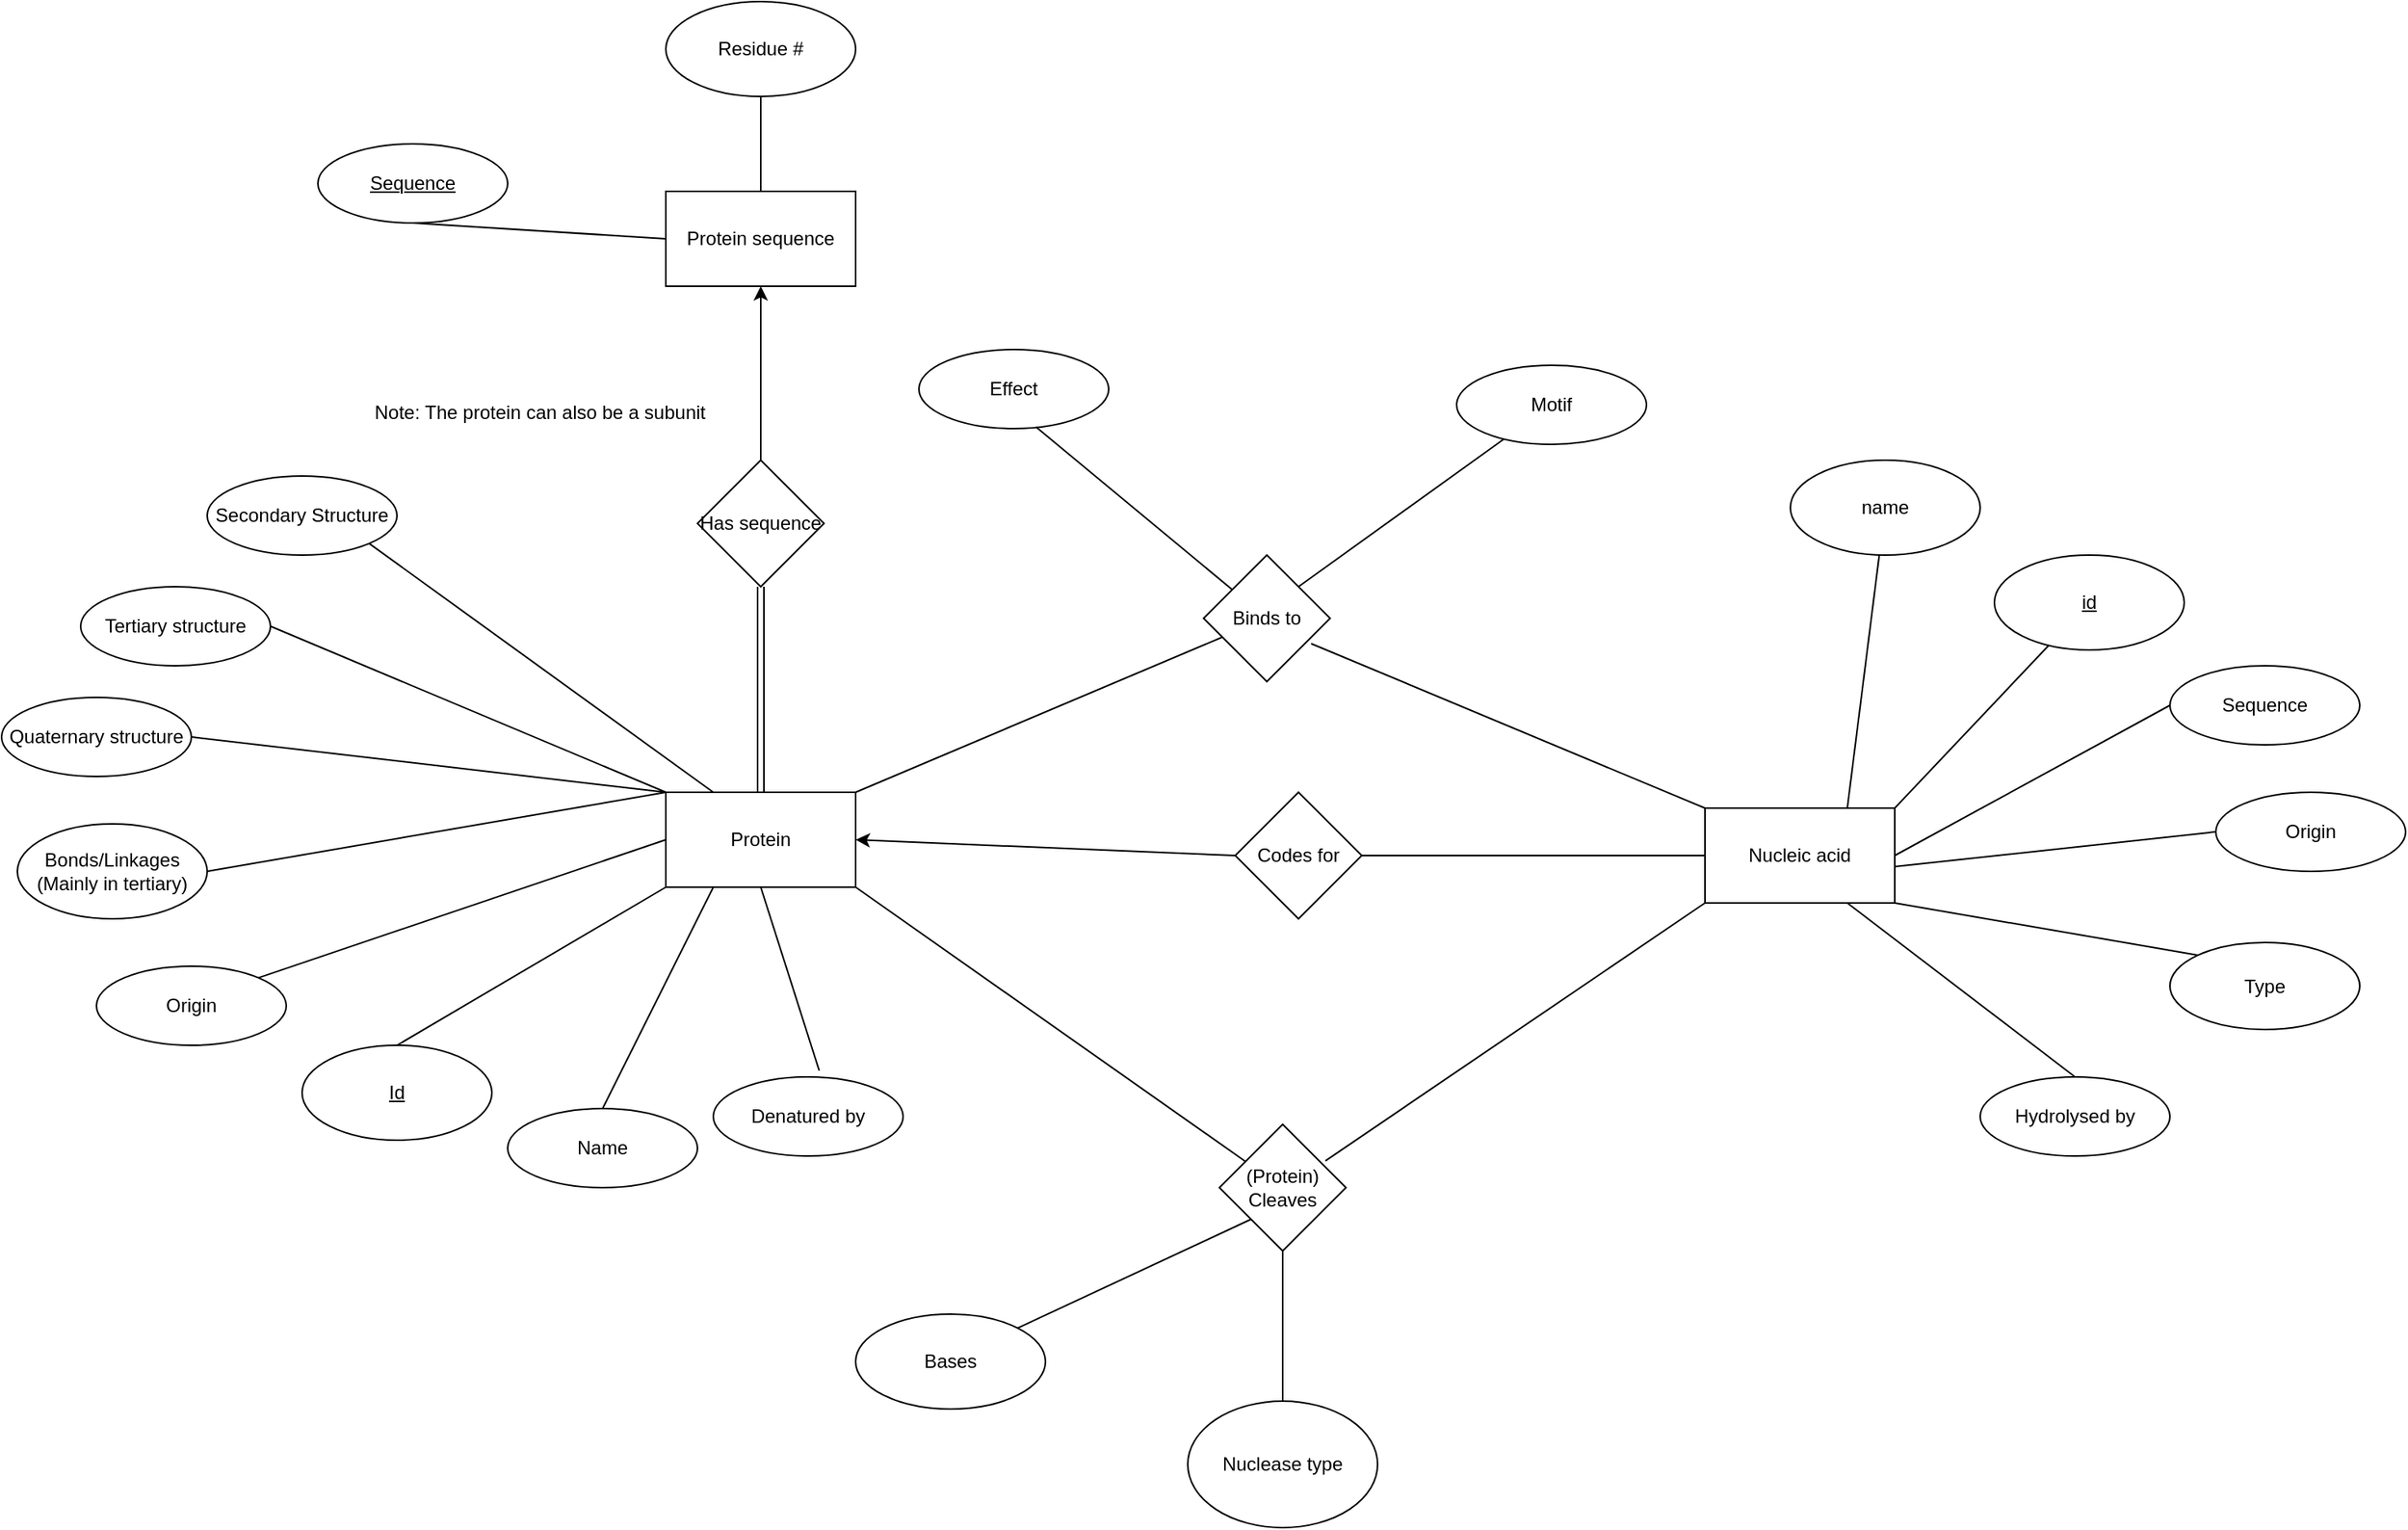 <mxfile version="13.10.0" type="embed">
    <diagram id="yw_wk8TU1PbBnYlZI2_y" name="Page-1">
        <mxGraphModel dx="2441" dy="1708" grid="1" gridSize="10" guides="1" tooltips="1" connect="1" arrows="1" fold="1" page="1" pageScale="1" pageWidth="827" pageHeight="1169" math="0" shadow="0">
            <root>
                <mxCell id="0"/>
                <mxCell id="1" parent="0"/>
                <mxCell id="2" value="Protein" style="rounded=0;whiteSpace=wrap;html=1;" parent="1" vertex="1">
                    <mxGeometry x="170" y="120" width="120" height="60" as="geometry"/>
                </mxCell>
                <mxCell id="4" value="&lt;u&gt;Sequence&lt;/u&gt;" style="ellipse;whiteSpace=wrap;html=1;" parent="1" vertex="1">
                    <mxGeometry x="-50" y="-290" width="120" height="50" as="geometry"/>
                </mxCell>
                <mxCell id="7" value="" style="endArrow=none;html=1;entryX=0.5;entryY=1;entryDx=0;entryDy=0;exitX=0;exitY=0.5;exitDx=0;exitDy=0;" parent="1" source="39" target="4" edge="1">
                    <mxGeometry width="50" height="50" relative="1" as="geometry">
                        <mxPoint x="230" y="120" as="sourcePoint"/>
                        <mxPoint x="280" y="70" as="targetPoint"/>
                    </mxGeometry>
                </mxCell>
                <mxCell id="8" value="Secondary Structure" style="ellipse;whiteSpace=wrap;html=1;" parent="1" vertex="1">
                    <mxGeometry x="-120" y="-80" width="120" height="50" as="geometry"/>
                </mxCell>
                <mxCell id="9" value="" style="endArrow=none;html=1;entryX=1;entryY=1;entryDx=0;entryDy=0;exitX=0.25;exitY=0;exitDx=0;exitDy=0;" parent="1" source="2" target="8" edge="1">
                    <mxGeometry width="50" height="50" relative="1" as="geometry">
                        <mxPoint x="40" y="170" as="sourcePoint"/>
                        <mxPoint x="90" y="120" as="targetPoint"/>
                    </mxGeometry>
                </mxCell>
                <mxCell id="10" value="Bonds/Linkages (Mainly in tertiary)" style="ellipse;whiteSpace=wrap;html=1;" parent="1" vertex="1">
                    <mxGeometry x="-240" y="140" width="120" height="60" as="geometry"/>
                </mxCell>
                <mxCell id="11" value="" style="endArrow=none;html=1;entryX=1;entryY=0.5;entryDx=0;entryDy=0;exitX=0;exitY=0;exitDx=0;exitDy=0;" parent="1" source="2" target="10" edge="1">
                    <mxGeometry width="50" height="50" relative="1" as="geometry">
                        <mxPoint x="40" y="200" as="sourcePoint"/>
                        <mxPoint x="90" y="150" as="targetPoint"/>
                    </mxGeometry>
                </mxCell>
                <mxCell id="12" value="Origin" style="ellipse;whiteSpace=wrap;html=1;" parent="1" vertex="1">
                    <mxGeometry x="-190" y="230" width="120" height="50" as="geometry"/>
                </mxCell>
                <mxCell id="13" value="" style="endArrow=none;html=1;entryX=0;entryY=0.5;entryDx=0;entryDy=0;exitX=1;exitY=0;exitDx=0;exitDy=0;" parent="1" source="12" target="2" edge="1">
                    <mxGeometry width="50" height="50" relative="1" as="geometry">
                        <mxPoint x="40" y="190" as="sourcePoint"/>
                        <mxPoint x="90" y="140" as="targetPoint"/>
                    </mxGeometry>
                </mxCell>
                <mxCell id="14" value="Denatured by" style="ellipse;whiteSpace=wrap;html=1;" parent="1" vertex="1">
                    <mxGeometry x="200" y="300" width="120" height="50" as="geometry"/>
                </mxCell>
                <mxCell id="15" value="Tertiary structure" style="ellipse;whiteSpace=wrap;html=1;" parent="1" vertex="1">
                    <mxGeometry x="-200" y="-10" width="120" height="50" as="geometry"/>
                </mxCell>
                <mxCell id="16" value="" style="endArrow=none;html=1;entryX=1;entryY=0.5;entryDx=0;entryDy=0;exitX=0;exitY=0;exitDx=0;exitDy=0;" parent="1" source="2" target="15" edge="1">
                    <mxGeometry width="50" height="50" relative="1" as="geometry">
                        <mxPoint x="20" y="120" as="sourcePoint"/>
                        <mxPoint x="70" y="70" as="targetPoint"/>
                    </mxGeometry>
                </mxCell>
                <mxCell id="17" value="" style="endArrow=none;html=1;entryX=0.5;entryY=1;entryDx=0;entryDy=0;exitX=0.558;exitY=-0.08;exitDx=0;exitDy=0;exitPerimeter=0;" parent="1" source="14" target="2" edge="1">
                    <mxGeometry width="50" height="50" relative="1" as="geometry">
                        <mxPoint x="150" y="260" as="sourcePoint"/>
                        <mxPoint x="200" y="210" as="targetPoint"/>
                    </mxGeometry>
                </mxCell>
                <mxCell id="18" value="Quaternary structure" style="ellipse;whiteSpace=wrap;html=1;" parent="1" vertex="1">
                    <mxGeometry x="-250" y="60" width="120" height="50" as="geometry"/>
                </mxCell>
                <mxCell id="19" value="" style="endArrow=none;html=1;entryX=1;entryY=0.5;entryDx=0;entryDy=0;exitX=0;exitY=0;exitDx=0;exitDy=0;" parent="1" source="2" target="18" edge="1">
                    <mxGeometry width="50" height="50" relative="1" as="geometry">
                        <mxPoint x="-45" y="90" as="sourcePoint"/>
                        <mxPoint x="5" y="40" as="targetPoint"/>
                    </mxGeometry>
                </mxCell>
                <mxCell id="20" value="&lt;u&gt;Id&lt;/u&gt;" style="ellipse;whiteSpace=wrap;html=1;" parent="1" vertex="1">
                    <mxGeometry x="-60" y="280" width="120" height="60" as="geometry"/>
                </mxCell>
                <mxCell id="21" value="" style="endArrow=none;html=1;exitX=0.5;exitY=0;exitDx=0;exitDy=0;entryX=0;entryY=1;entryDx=0;entryDy=0;" parent="1" source="20" target="2" edge="1">
                    <mxGeometry width="50" height="50" relative="1" as="geometry">
                        <mxPoint x="70" y="270" as="sourcePoint"/>
                        <mxPoint x="120" y="220" as="targetPoint"/>
                    </mxGeometry>
                </mxCell>
                <mxCell id="22" value="Name" style="ellipse;whiteSpace=wrap;html=1;" parent="1" vertex="1">
                    <mxGeometry x="70" y="320" width="120" height="50" as="geometry"/>
                </mxCell>
                <mxCell id="23" value="" style="endArrow=none;html=1;exitX=0.5;exitY=0;exitDx=0;exitDy=0;entryX=0.25;entryY=1;entryDx=0;entryDy=0;" parent="1" source="22" target="2" edge="1">
                    <mxGeometry width="50" height="50" relative="1" as="geometry">
                        <mxPoint x="140" y="290" as="sourcePoint"/>
                        <mxPoint x="190" y="240" as="targetPoint"/>
                    </mxGeometry>
                </mxCell>
                <mxCell id="24" value="" style="endArrow=none;html=1;exitX=1;exitY=0;exitDx=0;exitDy=0;" parent="1" source="2" target="25" edge="1">
                    <mxGeometry width="50" height="50" relative="1" as="geometry">
                        <mxPoint x="300" y="120" as="sourcePoint"/>
                        <mxPoint x="430" y="30" as="targetPoint"/>
                    </mxGeometry>
                </mxCell>
                <mxCell id="25" value="Binds to" style="rhombus;whiteSpace=wrap;html=1;" parent="1" vertex="1">
                    <mxGeometry x="510" y="-30" width="80" height="80" as="geometry"/>
                </mxCell>
                <mxCell id="26" value="Nucleic acid" style="rounded=0;whiteSpace=wrap;html=1;" parent="1" vertex="1">
                    <mxGeometry x="827" y="130" width="120" height="60" as="geometry"/>
                </mxCell>
                <mxCell id="27" value="" style="endArrow=none;html=1;exitX=0.85;exitY=0.7;exitDx=0;exitDy=0;exitPerimeter=0;entryX=0;entryY=0;entryDx=0;entryDy=0;" parent="1" source="25" target="26" edge="1">
                    <mxGeometry width="50" height="50" relative="1" as="geometry">
                        <mxPoint x="800" y="180" as="sourcePoint"/>
                        <mxPoint x="850" y="130" as="targetPoint"/>
                    </mxGeometry>
                </mxCell>
                <mxCell id="28" value="" style="endArrow=none;html=1;exitX=1;exitY=1;exitDx=0;exitDy=0;" parent="1" source="2" target="29" edge="1">
                    <mxGeometry width="50" height="50" relative="1" as="geometry">
                        <mxPoint x="340" y="200" as="sourcePoint"/>
                        <mxPoint x="500" y="350" as="targetPoint"/>
                    </mxGeometry>
                </mxCell>
                <mxCell id="29" value="(Protein) Cleaves" style="rhombus;whiteSpace=wrap;html=1;" parent="1" vertex="1">
                    <mxGeometry x="520" y="330" width="80" height="80" as="geometry"/>
                </mxCell>
                <mxCell id="30" value="" style="endArrow=none;html=1;entryX=0;entryY=1;entryDx=0;entryDy=0;exitX=0.838;exitY=0.288;exitDx=0;exitDy=0;exitPerimeter=0;" parent="1" source="29" target="26" edge="1">
                    <mxGeometry width="50" height="50" relative="1" as="geometry">
                        <mxPoint x="580" y="350" as="sourcePoint"/>
                        <mxPoint x="630" y="300" as="targetPoint"/>
                    </mxGeometry>
                </mxCell>
                <mxCell id="31" value="" style="endArrow=none;html=1;entryX=0;entryY=1;entryDx=0;entryDy=0;exitX=1;exitY=0;exitDx=0;exitDy=0;" parent="1" source="32" target="29" edge="1">
                    <mxGeometry width="50" height="50" relative="1" as="geometry">
                        <mxPoint x="410" y="460" as="sourcePoint"/>
                        <mxPoint x="540" y="420" as="targetPoint"/>
                    </mxGeometry>
                </mxCell>
                <mxCell id="32" value="Bases" style="ellipse;whiteSpace=wrap;html=1;" parent="1" vertex="1">
                    <mxGeometry x="290" y="450" width="120" height="60" as="geometry"/>
                </mxCell>
                <mxCell id="33" value="" style="endArrow=none;html=1;entryX=0.5;entryY=1;entryDx=0;entryDy=0;exitX=0.5;exitY=0;exitDx=0;exitDy=0;" parent="1" source="34" target="29" edge="1">
                    <mxGeometry width="50" height="50" relative="1" as="geometry">
                        <mxPoint x="560" y="480" as="sourcePoint"/>
                        <mxPoint x="575" y="440" as="targetPoint"/>
                    </mxGeometry>
                </mxCell>
                <mxCell id="34" value="Nuclease type" style="ellipse;whiteSpace=wrap;html=1;" parent="1" vertex="1">
                    <mxGeometry x="500" y="505" width="120" height="80" as="geometry"/>
                </mxCell>
                <mxCell id="35" value="" style="endArrow=none;html=1;" parent="1" target="36" edge="1">
                    <mxGeometry width="50" height="50" relative="1" as="geometry">
                        <mxPoint x="570" y="-10" as="sourcePoint"/>
                        <mxPoint x="620" y="-60" as="targetPoint"/>
                    </mxGeometry>
                </mxCell>
                <mxCell id="36" value="Motif" style="ellipse;whiteSpace=wrap;html=1;" parent="1" vertex="1">
                    <mxGeometry x="670" y="-150" width="120" height="50" as="geometry"/>
                </mxCell>
                <mxCell id="37" value="Effect" style="ellipse;whiteSpace=wrap;html=1;" parent="1" vertex="1">
                    <mxGeometry x="330" y="-160" width="120" height="50" as="geometry"/>
                </mxCell>
                <mxCell id="38" value="" style="endArrow=none;html=1;entryX=0.617;entryY=0.98;entryDx=0;entryDy=0;entryPerimeter=0;" parent="1" source="25" target="37" edge="1">
                    <mxGeometry width="50" height="50" relative="1" as="geometry">
                        <mxPoint x="440" y="-30" as="sourcePoint"/>
                        <mxPoint x="490" y="-80" as="targetPoint"/>
                    </mxGeometry>
                </mxCell>
                <mxCell id="39" value="Protein sequence" style="rounded=0;whiteSpace=wrap;html=1;" parent="1" vertex="1">
                    <mxGeometry x="170" y="-260" width="120" height="60" as="geometry"/>
                </mxCell>
                <mxCell id="41" value="Has sequence" style="rhombus;whiteSpace=wrap;html=1;" parent="1" vertex="1">
                    <mxGeometry x="190" y="-90" width="80" height="80" as="geometry"/>
                </mxCell>
                <mxCell id="44" value="" style="shape=link;html=1;entryX=0.5;entryY=1;entryDx=0;entryDy=0;" parent="1" source="2" target="41" edge="1">
                    <mxGeometry width="100" relative="1" as="geometry">
                        <mxPoint x="210" y="90" as="sourcePoint"/>
                        <mxPoint x="310" y="90" as="targetPoint"/>
                    </mxGeometry>
                </mxCell>
                <mxCell id="46" value="" style="endArrow=classic;html=1;entryX=0.5;entryY=1;entryDx=0;entryDy=0;exitX=0.5;exitY=0;exitDx=0;exitDy=0;" parent="1" source="41" target="39" edge="1">
                    <mxGeometry width="50" height="50" relative="1" as="geometry">
                        <mxPoint x="230" y="-120" as="sourcePoint"/>
                        <mxPoint x="280" y="-170" as="targetPoint"/>
                    </mxGeometry>
                </mxCell>
                <mxCell id="47" value="" style="endArrow=none;html=1;" parent="1" target="48" edge="1">
                    <mxGeometry width="50" height="50" relative="1" as="geometry">
                        <mxPoint x="230" y="-260" as="sourcePoint"/>
                        <mxPoint x="230" y="-330" as="targetPoint"/>
                    </mxGeometry>
                </mxCell>
                <mxCell id="48" value="Residue #" style="ellipse;whiteSpace=wrap;html=1;" parent="1" vertex="1">
                    <mxGeometry x="170" y="-380" width="120" height="60" as="geometry"/>
                </mxCell>
                <mxCell id="52" value="Codes for" style="rhombus;whiteSpace=wrap;html=1;" parent="1" vertex="1">
                    <mxGeometry x="530" y="120" width="80" height="80" as="geometry"/>
                </mxCell>
                <mxCell id="53" value="" style="endArrow=none;html=1;exitX=1;exitY=0.5;exitDx=0;exitDy=0;entryX=0;entryY=0.5;entryDx=0;entryDy=0;" parent="1" source="52" target="26" edge="1">
                    <mxGeometry width="50" height="50" relative="1" as="geometry">
                        <mxPoint x="670" y="170" as="sourcePoint"/>
                        <mxPoint x="720" y="120" as="targetPoint"/>
                    </mxGeometry>
                </mxCell>
                <mxCell id="54" value="" style="endArrow=none;html=1;" parent="1" target="55" edge="1">
                    <mxGeometry width="50" height="50" relative="1" as="geometry">
                        <mxPoint x="947" y="130" as="sourcePoint"/>
                        <mxPoint x="997" y="80" as="targetPoint"/>
                    </mxGeometry>
                </mxCell>
                <mxCell id="55" value="&lt;u&gt;id&lt;/u&gt;" style="ellipse;whiteSpace=wrap;html=1;" parent="1" vertex="1">
                    <mxGeometry x="1010" y="-30" width="120" height="60" as="geometry"/>
                </mxCell>
                <mxCell id="56" value="Sequence" style="ellipse;whiteSpace=wrap;html=1;" parent="1" vertex="1">
                    <mxGeometry x="1121" y="40" width="120" height="50" as="geometry"/>
                </mxCell>
                <mxCell id="57" value="" style="endArrow=none;html=1;exitX=1;exitY=0.5;exitDx=0;exitDy=0;entryX=0;entryY=0.5;entryDx=0;entryDy=0;" parent="1" source="26" target="56" edge="1">
                    <mxGeometry width="50" height="50" relative="1" as="geometry">
                        <mxPoint x="1020" y="130" as="sourcePoint"/>
                        <mxPoint x="1070" y="80" as="targetPoint"/>
                    </mxGeometry>
                </mxCell>
                <mxCell id="58" value="Origin" style="ellipse;whiteSpace=wrap;html=1;" parent="1" vertex="1">
                    <mxGeometry x="1150" y="120" width="120" height="50" as="geometry"/>
                </mxCell>
                <mxCell id="59" value="" style="endArrow=none;html=1;exitX=1;exitY=0.617;exitDx=0;exitDy=0;exitPerimeter=0;entryX=0;entryY=0.5;entryDx=0;entryDy=0;" parent="1" source="26" target="58" edge="1">
                    <mxGeometry width="50" height="50" relative="1" as="geometry">
                        <mxPoint x="1190" y="190" as="sourcePoint"/>
                        <mxPoint x="1240" y="140" as="targetPoint"/>
                    </mxGeometry>
                </mxCell>
                <mxCell id="60" value="Type" style="ellipse;whiteSpace=wrap;html=1;" parent="1" vertex="1">
                    <mxGeometry x="1121" y="215" width="120" height="55" as="geometry"/>
                </mxCell>
                <mxCell id="61" value="" style="endArrow=none;html=1;exitX=1;exitY=1;exitDx=0;exitDy=0;entryX=0;entryY=0;entryDx=0;entryDy=0;" parent="1" source="26" target="60" edge="1">
                    <mxGeometry width="50" height="50" relative="1" as="geometry">
                        <mxPoint x="1190" y="190" as="sourcePoint"/>
                        <mxPoint x="1240" y="140" as="targetPoint"/>
                    </mxGeometry>
                </mxCell>
                <mxCell id="62" value="Hydrolysed by" style="ellipse;whiteSpace=wrap;html=1;" parent="1" vertex="1">
                    <mxGeometry x="1001" y="300" width="120" height="50" as="geometry"/>
                </mxCell>
                <mxCell id="64" value="" style="endArrow=none;html=1;exitX=0.75;exitY=1;exitDx=0;exitDy=0;entryX=0.5;entryY=0;entryDx=0;entryDy=0;" parent="1" source="26" target="62" edge="1">
                    <mxGeometry width="50" height="50" relative="1" as="geometry">
                        <mxPoint x="1190" y="190" as="sourcePoint"/>
                        <mxPoint x="1240" y="140" as="targetPoint"/>
                    </mxGeometry>
                </mxCell>
                <mxCell id="65" value="" style="endArrow=classic;html=1;entryX=1;entryY=0.5;entryDx=0;entryDy=0;exitX=0;exitY=0.5;exitDx=0;exitDy=0;" edge="1" parent="1" source="52" target="2">
                    <mxGeometry width="50" height="50" relative="1" as="geometry">
                        <mxPoint x="410" y="180" as="sourcePoint"/>
                        <mxPoint x="460" y="130" as="targetPoint"/>
                    </mxGeometry>
                </mxCell>
                <mxCell id="66" value="" style="endArrow=none;html=1;exitX=0.75;exitY=0;exitDx=0;exitDy=0;" edge="1" parent="1" source="26" target="67">
                    <mxGeometry width="50" height="50" relative="1" as="geometry">
                        <mxPoint x="862" y="90" as="sourcePoint"/>
                        <mxPoint x="950" y="-50" as="targetPoint"/>
                    </mxGeometry>
                </mxCell>
                <mxCell id="67" value="name" style="ellipse;whiteSpace=wrap;html=1;" vertex="1" parent="1">
                    <mxGeometry x="881" y="-90" width="120" height="60" as="geometry"/>
                </mxCell>
                <mxCell id="70" value="Note: The protein can also be a subunit" style="text;html=1;align=center;verticalAlign=middle;resizable=0;points=[];autosize=1;" vertex="1" parent="1">
                    <mxGeometry x="-20" y="-130" width="220" height="20" as="geometry"/>
                </mxCell>
            </root>
        </mxGraphModel>
    </diagram>
</mxfile>